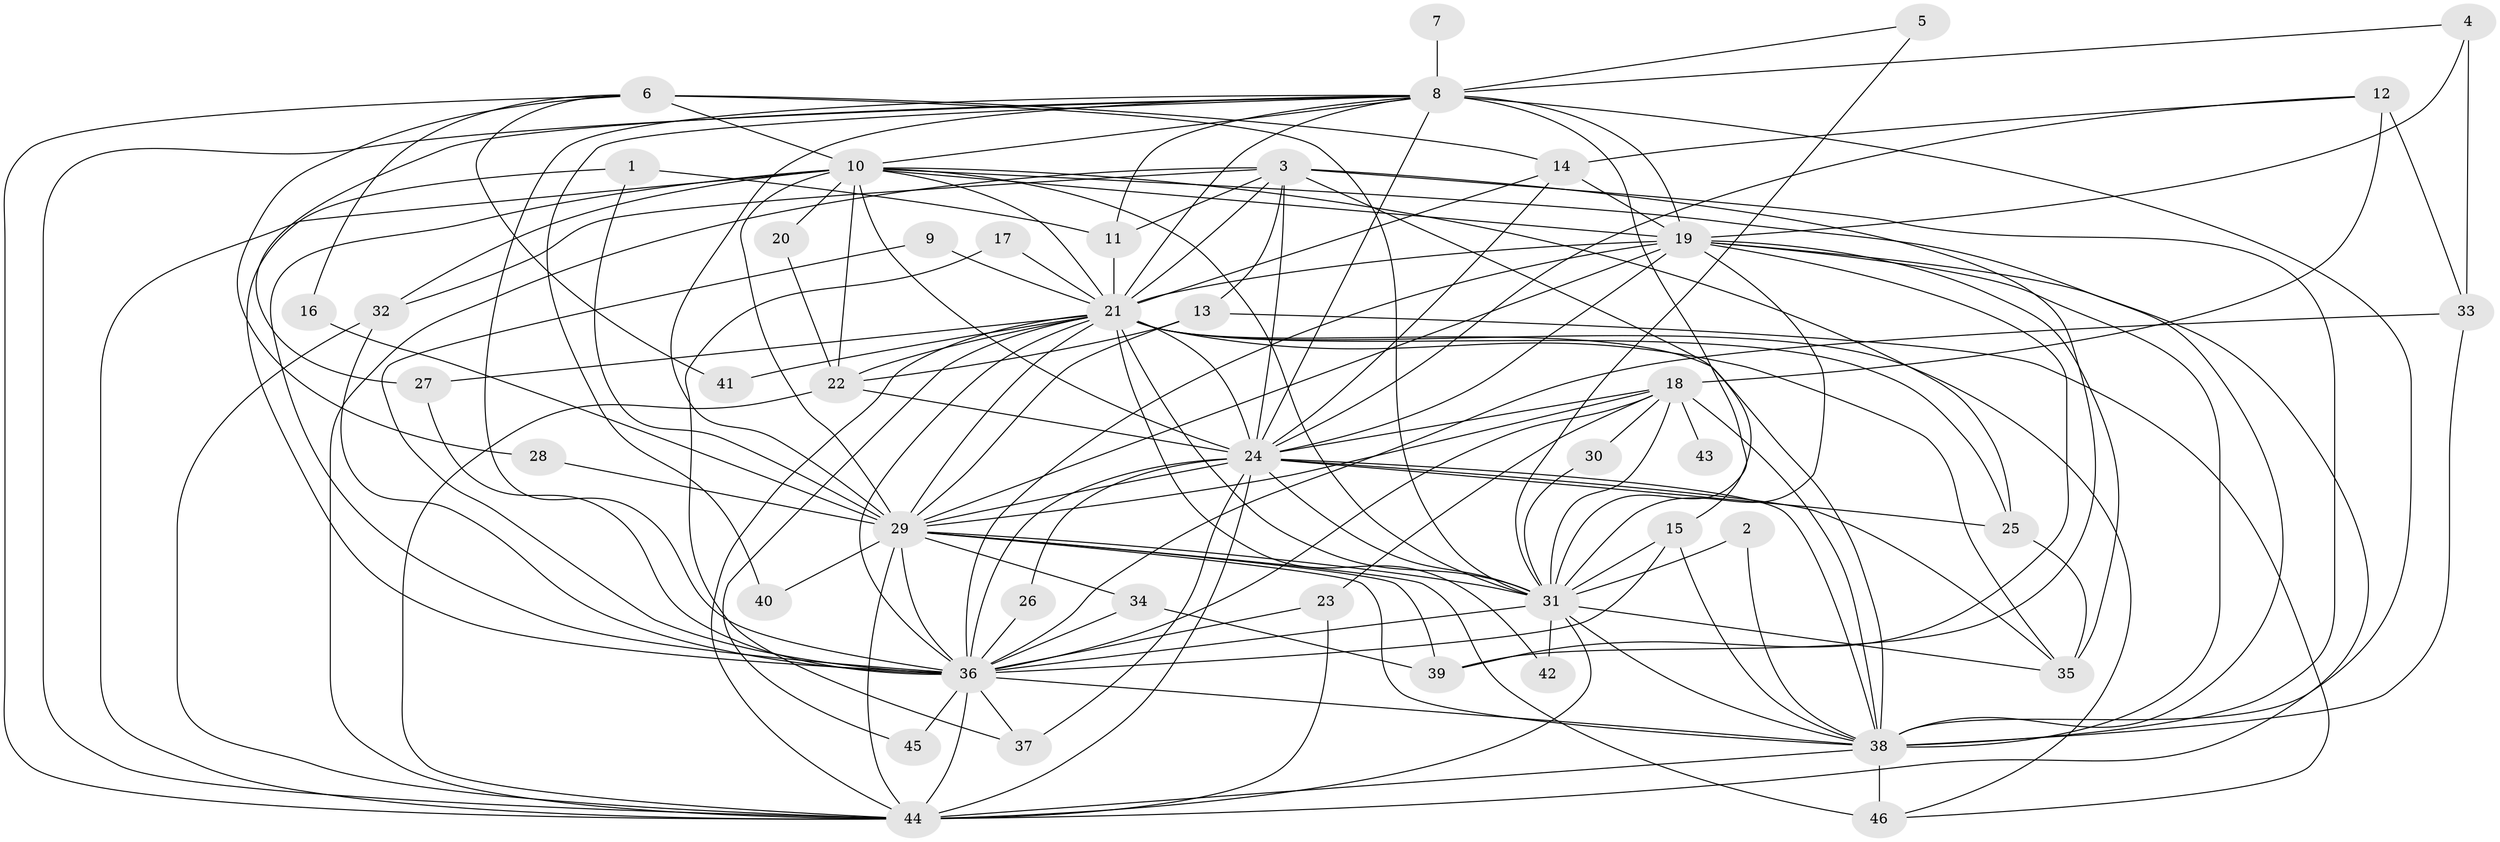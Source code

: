 // original degree distribution, {25: 0.008849557522123894, 23: 0.008849557522123894, 21: 0.008849557522123894, 29: 0.008849557522123894, 22: 0.008849557522123894, 19: 0.008849557522123894, 20: 0.008849557522123894, 26: 0.017699115044247787, 17: 0.008849557522123894, 4: 0.09734513274336283, 6: 0.008849557522123894, 8: 0.008849557522123894, 2: 0.584070796460177, 3: 0.18584070796460178, 9: 0.008849557522123894, 7: 0.008849557522123894, 5: 0.008849557522123894}
// Generated by graph-tools (version 1.1) at 2025/36/03/04/25 23:36:34]
// undirected, 46 vertices, 145 edges
graph export_dot {
  node [color=gray90,style=filled];
  1;
  2;
  3;
  4;
  5;
  6;
  7;
  8;
  9;
  10;
  11;
  12;
  13;
  14;
  15;
  16;
  17;
  18;
  19;
  20;
  21;
  22;
  23;
  24;
  25;
  26;
  27;
  28;
  29;
  30;
  31;
  32;
  33;
  34;
  35;
  36;
  37;
  38;
  39;
  40;
  41;
  42;
  43;
  44;
  45;
  46;
  1 -- 11 [weight=1.0];
  1 -- 29 [weight=1.0];
  1 -- 36 [weight=1.0];
  2 -- 31 [weight=1.0];
  2 -- 38 [weight=1.0];
  3 -- 11 [weight=1.0];
  3 -- 13 [weight=1.0];
  3 -- 15 [weight=1.0];
  3 -- 21 [weight=1.0];
  3 -- 24 [weight=1.0];
  3 -- 32 [weight=1.0];
  3 -- 38 [weight=1.0];
  3 -- 39 [weight=1.0];
  3 -- 44 [weight=1.0];
  4 -- 8 [weight=1.0];
  4 -- 19 [weight=1.0];
  4 -- 33 [weight=1.0];
  5 -- 8 [weight=1.0];
  5 -- 31 [weight=1.0];
  6 -- 10 [weight=2.0];
  6 -- 14 [weight=1.0];
  6 -- 16 [weight=1.0];
  6 -- 28 [weight=1.0];
  6 -- 31 [weight=1.0];
  6 -- 41 [weight=1.0];
  6 -- 44 [weight=1.0];
  7 -- 8 [weight=1.0];
  8 -- 10 [weight=1.0];
  8 -- 11 [weight=1.0];
  8 -- 19 [weight=2.0];
  8 -- 21 [weight=1.0];
  8 -- 24 [weight=3.0];
  8 -- 27 [weight=1.0];
  8 -- 29 [weight=1.0];
  8 -- 31 [weight=1.0];
  8 -- 36 [weight=1.0];
  8 -- 38 [weight=1.0];
  8 -- 40 [weight=1.0];
  8 -- 44 [weight=1.0];
  9 -- 21 [weight=1.0];
  9 -- 36 [weight=1.0];
  10 -- 19 [weight=1.0];
  10 -- 20 [weight=1.0];
  10 -- 21 [weight=2.0];
  10 -- 22 [weight=2.0];
  10 -- 24 [weight=1.0];
  10 -- 25 [weight=1.0];
  10 -- 29 [weight=2.0];
  10 -- 31 [weight=2.0];
  10 -- 32 [weight=1.0];
  10 -- 36 [weight=1.0];
  10 -- 38 [weight=3.0];
  10 -- 44 [weight=2.0];
  11 -- 21 [weight=2.0];
  12 -- 14 [weight=1.0];
  12 -- 18 [weight=1.0];
  12 -- 24 [weight=1.0];
  12 -- 33 [weight=1.0];
  13 -- 22 [weight=1.0];
  13 -- 29 [weight=1.0];
  13 -- 46 [weight=1.0];
  14 -- 19 [weight=2.0];
  14 -- 21 [weight=1.0];
  14 -- 24 [weight=1.0];
  15 -- 31 [weight=1.0];
  15 -- 36 [weight=1.0];
  15 -- 38 [weight=1.0];
  16 -- 29 [weight=1.0];
  17 -- 21 [weight=1.0];
  17 -- 37 [weight=1.0];
  18 -- 23 [weight=1.0];
  18 -- 24 [weight=1.0];
  18 -- 29 [weight=1.0];
  18 -- 30 [weight=1.0];
  18 -- 31 [weight=1.0];
  18 -- 36 [weight=1.0];
  18 -- 38 [weight=1.0];
  18 -- 43 [weight=1.0];
  19 -- 21 [weight=3.0];
  19 -- 24 [weight=1.0];
  19 -- 29 [weight=1.0];
  19 -- 31 [weight=1.0];
  19 -- 35 [weight=1.0];
  19 -- 36 [weight=1.0];
  19 -- 38 [weight=1.0];
  19 -- 39 [weight=2.0];
  19 -- 44 [weight=1.0];
  20 -- 22 [weight=1.0];
  21 -- 22 [weight=1.0];
  21 -- 24 [weight=2.0];
  21 -- 25 [weight=1.0];
  21 -- 27 [weight=1.0];
  21 -- 29 [weight=1.0];
  21 -- 31 [weight=1.0];
  21 -- 35 [weight=1.0];
  21 -- 36 [weight=1.0];
  21 -- 38 [weight=1.0];
  21 -- 41 [weight=1.0];
  21 -- 42 [weight=1.0];
  21 -- 44 [weight=3.0];
  21 -- 45 [weight=1.0];
  21 -- 46 [weight=1.0];
  22 -- 24 [weight=2.0];
  22 -- 44 [weight=1.0];
  23 -- 36 [weight=1.0];
  23 -- 44 [weight=1.0];
  24 -- 25 [weight=1.0];
  24 -- 26 [weight=1.0];
  24 -- 29 [weight=1.0];
  24 -- 31 [weight=2.0];
  24 -- 35 [weight=1.0];
  24 -- 36 [weight=1.0];
  24 -- 37 [weight=1.0];
  24 -- 38 [weight=1.0];
  24 -- 44 [weight=3.0];
  25 -- 35 [weight=1.0];
  26 -- 36 [weight=1.0];
  27 -- 36 [weight=1.0];
  28 -- 29 [weight=1.0];
  29 -- 31 [weight=2.0];
  29 -- 34 [weight=1.0];
  29 -- 36 [weight=1.0];
  29 -- 38 [weight=2.0];
  29 -- 39 [weight=1.0];
  29 -- 40 [weight=1.0];
  29 -- 44 [weight=3.0];
  29 -- 46 [weight=1.0];
  30 -- 31 [weight=1.0];
  31 -- 35 [weight=1.0];
  31 -- 36 [weight=1.0];
  31 -- 38 [weight=1.0];
  31 -- 42 [weight=1.0];
  31 -- 44 [weight=2.0];
  32 -- 36 [weight=1.0];
  32 -- 44 [weight=1.0];
  33 -- 36 [weight=1.0];
  33 -- 38 [weight=1.0];
  34 -- 36 [weight=1.0];
  34 -- 39 [weight=1.0];
  36 -- 37 [weight=2.0];
  36 -- 38 [weight=1.0];
  36 -- 44 [weight=4.0];
  36 -- 45 [weight=1.0];
  38 -- 44 [weight=2.0];
  38 -- 46 [weight=2.0];
}
